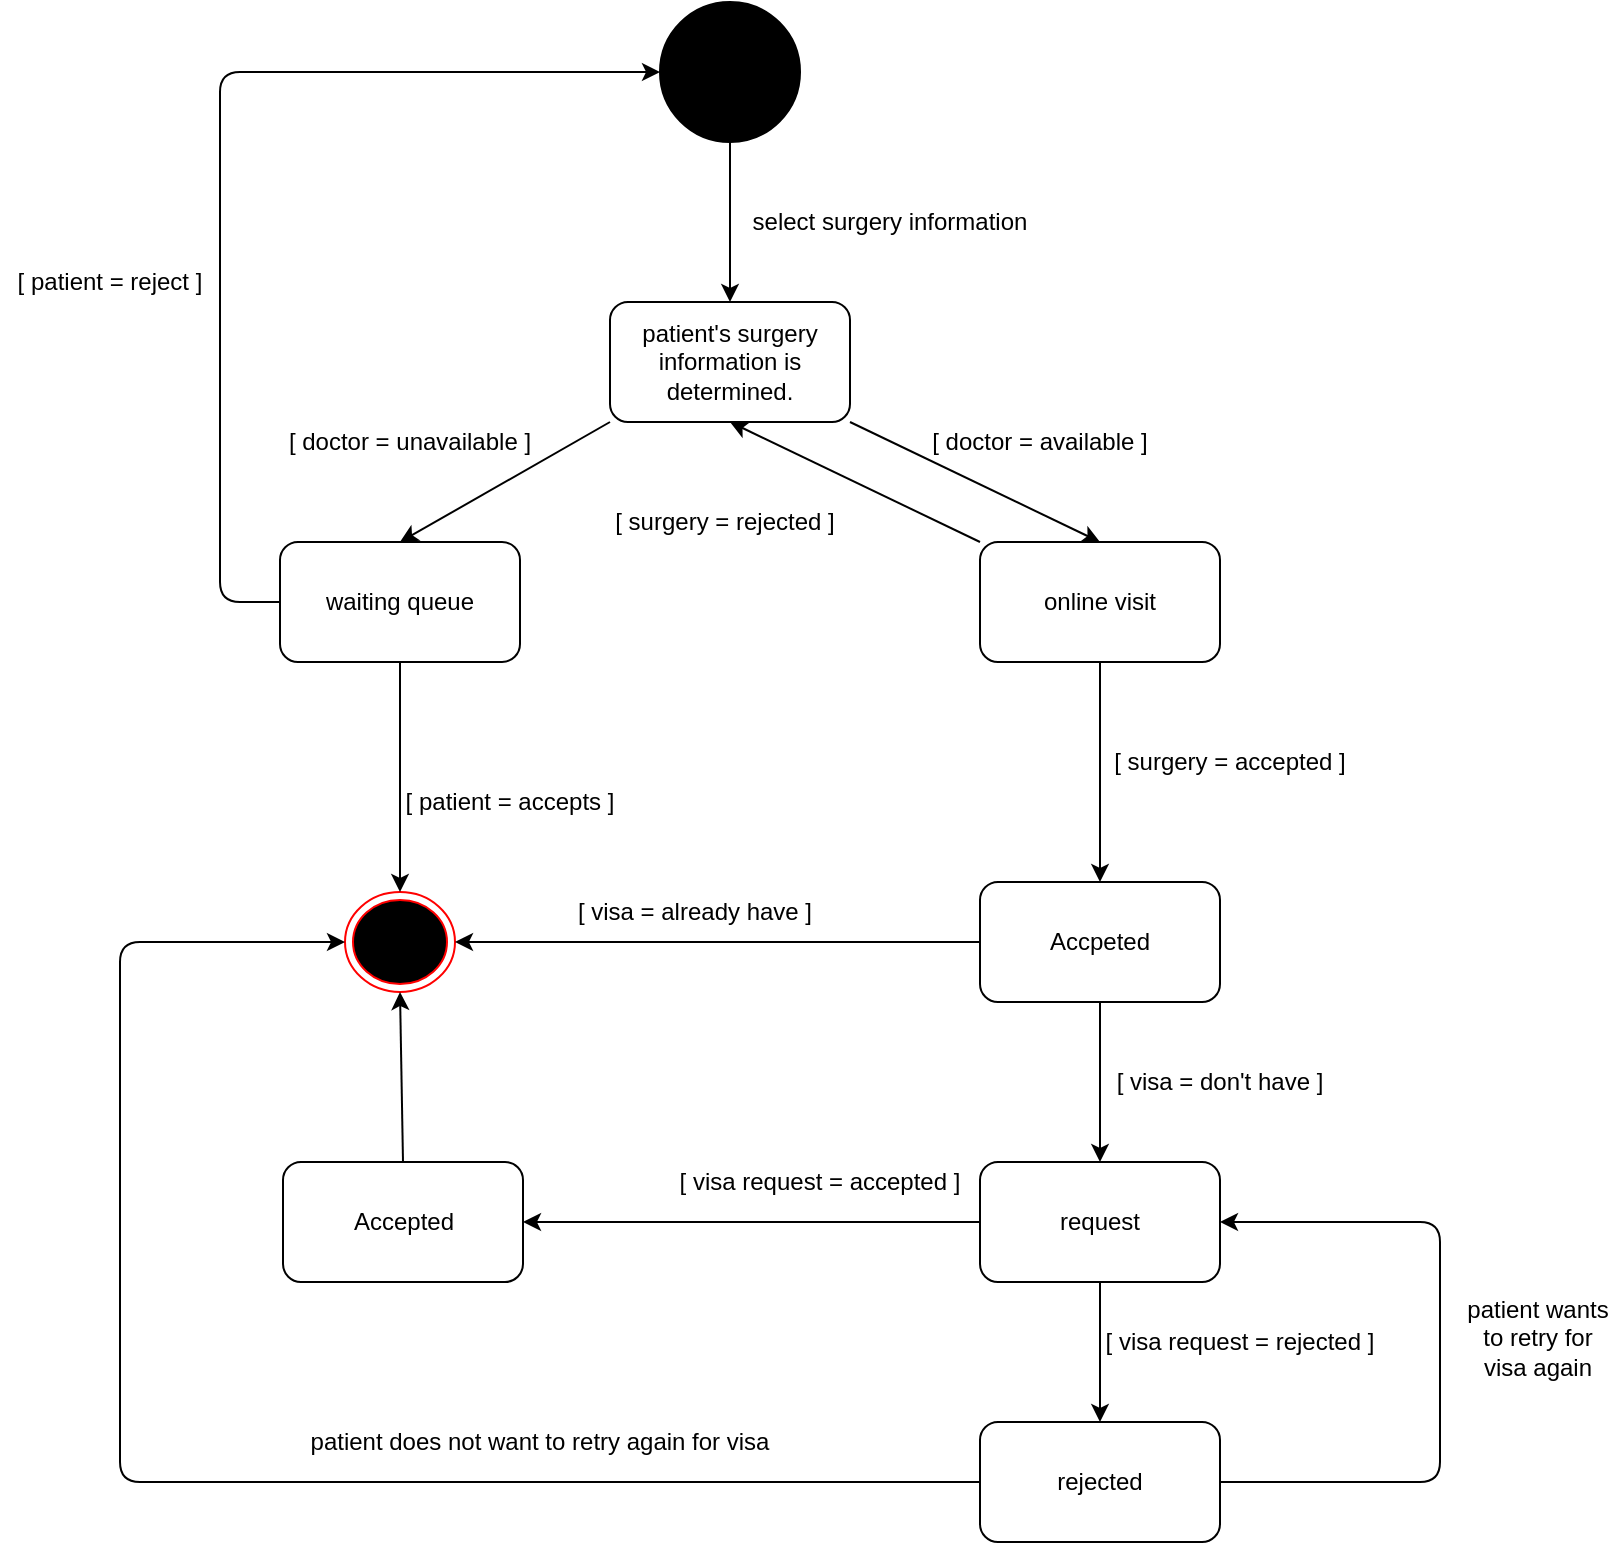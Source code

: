 <mxfile version="12.4.2" type="device" pages="1"><diagram id="c5cTgcAtGElOM9iD5x_S" name="Page-1"><mxGraphModel dx="1355" dy="729" grid="1" gridSize="10" guides="1" tooltips="1" connect="1" arrows="1" fold="1" page="1" pageScale="1" pageWidth="850" pageHeight="1100" math="0" shadow="0"><root><mxCell id="0"/><mxCell id="1" parent="0"/><mxCell id="tSpEjb2bcjFRHwfGGH_x-11" value="" style="ellipse;whiteSpace=wrap;html=1;aspect=fixed;strokeColor=#000000;fillColor=#000000;" parent="1" vertex="1"><mxGeometry x="360" y="80" width="70" height="70" as="geometry"/></mxCell><mxCell id="tSpEjb2bcjFRHwfGGH_x-12" value="" style="endArrow=classic;html=1;exitX=0.5;exitY=1;exitDx=0;exitDy=0;entryX=0.5;entryY=0;entryDx=0;entryDy=0;" parent="1" source="tSpEjb2bcjFRHwfGGH_x-11" target="tSpEjb2bcjFRHwfGGH_x-14" edge="1"><mxGeometry width="50" height="50" relative="1" as="geometry"><mxPoint x="380" y="320" as="sourcePoint"/><mxPoint x="395" y="250" as="targetPoint"/></mxGeometry></mxCell><mxCell id="tSpEjb2bcjFRHwfGGH_x-13" value="select surgery information" style="text;html=1;strokeColor=none;fillColor=none;align=center;verticalAlign=middle;whiteSpace=wrap;rounded=0;" parent="1" vertex="1"><mxGeometry x="400" y="180" width="150" height="20" as="geometry"/></mxCell><mxCell id="tSpEjb2bcjFRHwfGGH_x-14" value="patient's surgery information is determined." style="rounded=1;whiteSpace=wrap;html=1;strokeColor=#000000;fillColor=#FFFFFF;" parent="1" vertex="1"><mxGeometry x="335" y="230" width="120" height="60" as="geometry"/></mxCell><mxCell id="tSpEjb2bcjFRHwfGGH_x-15" style="edgeStyle=orthogonalEdgeStyle;rounded=0;orthogonalLoop=1;jettySize=auto;html=1;exitX=0.5;exitY=1;exitDx=0;exitDy=0;" parent="1" source="tSpEjb2bcjFRHwfGGH_x-14" target="tSpEjb2bcjFRHwfGGH_x-14" edge="1"><mxGeometry relative="1" as="geometry"/></mxCell><mxCell id="tSpEjb2bcjFRHwfGGH_x-16" value="" style="endArrow=classic;html=1;exitX=1;exitY=1;exitDx=0;exitDy=0;entryX=0.5;entryY=0;entryDx=0;entryDy=0;" parent="1" source="tSpEjb2bcjFRHwfGGH_x-14" target="tSpEjb2bcjFRHwfGGH_x-18" edge="1"><mxGeometry width="50" height="50" relative="1" as="geometry"><mxPoint x="520" y="400" as="sourcePoint"/><mxPoint x="570" y="350" as="targetPoint"/></mxGeometry></mxCell><mxCell id="tSpEjb2bcjFRHwfGGH_x-17" value="[ doctor = available ]" style="text;html=1;strokeColor=none;fillColor=none;align=center;verticalAlign=middle;whiteSpace=wrap;rounded=0;" parent="1" vertex="1"><mxGeometry x="480" y="290" width="140" height="20" as="geometry"/></mxCell><mxCell id="tSpEjb2bcjFRHwfGGH_x-18" value="online visit" style="rounded=1;whiteSpace=wrap;html=1;strokeColor=#000000;fillColor=#FFFFFF;" parent="1" vertex="1"><mxGeometry x="520" y="350" width="120" height="60" as="geometry"/></mxCell><mxCell id="tSpEjb2bcjFRHwfGGH_x-19" value="" style="endArrow=classic;html=1;exitX=0;exitY=1;exitDx=0;exitDy=0;entryX=0.5;entryY=0;entryDx=0;entryDy=0;" parent="1" source="tSpEjb2bcjFRHwfGGH_x-14" target="tSpEjb2bcjFRHwfGGH_x-20" edge="1"><mxGeometry width="50" height="50" relative="1" as="geometry"><mxPoint x="360" y="410" as="sourcePoint"/><mxPoint x="210" y="350" as="targetPoint"/></mxGeometry></mxCell><mxCell id="tSpEjb2bcjFRHwfGGH_x-20" value="waiting queue" style="rounded=1;whiteSpace=wrap;html=1;strokeColor=#000000;fillColor=#FFFFFF;" parent="1" vertex="1"><mxGeometry x="170" y="350" width="120" height="60" as="geometry"/></mxCell><mxCell id="tSpEjb2bcjFRHwfGGH_x-21" value="[ doctor = unavailable ]" style="text;html=1;strokeColor=none;fillColor=none;align=center;verticalAlign=middle;whiteSpace=wrap;rounded=0;" parent="1" vertex="1"><mxGeometry x="170" y="290" width="130" height="20" as="geometry"/></mxCell><mxCell id="tSpEjb2bcjFRHwfGGH_x-22" value="" style="endArrow=classic;html=1;exitX=0.5;exitY=1;exitDx=0;exitDy=0;entryX=0.5;entryY=0;entryDx=0;entryDy=0;" parent="1" source="tSpEjb2bcjFRHwfGGH_x-18" target="tSpEjb2bcjFRHwfGGH_x-23" edge="1"><mxGeometry width="50" height="50" relative="1" as="geometry"><mxPoint x="660" y="510" as="sourcePoint"/><mxPoint x="750" y="480" as="targetPoint"/></mxGeometry></mxCell><mxCell id="tSpEjb2bcjFRHwfGGH_x-23" value="Accpeted" style="rounded=1;whiteSpace=wrap;html=1;strokeColor=#000000;fillColor=#FFFFFF;" parent="1" vertex="1"><mxGeometry x="520" y="520" width="120" height="60" as="geometry"/></mxCell><mxCell id="tSpEjb2bcjFRHwfGGH_x-24" value="[ surgery = accepted ]" style="text;html=1;strokeColor=none;fillColor=none;align=center;verticalAlign=middle;whiteSpace=wrap;rounded=0;" parent="1" vertex="1"><mxGeometry x="580" y="450" width="130" height="20" as="geometry"/></mxCell><mxCell id="tSpEjb2bcjFRHwfGGH_x-27" value="" style="ellipse;html=1;shape=endState;fillColor=#000000;strokeColor=#ff0000;" parent="1" vertex="1"><mxGeometry x="202.5" y="525" width="55" height="50" as="geometry"/></mxCell><mxCell id="tSpEjb2bcjFRHwfGGH_x-29" value="" style="endArrow=classic;html=1;exitX=0;exitY=0;exitDx=0;exitDy=0;entryX=0.5;entryY=1;entryDx=0;entryDy=0;" parent="1" source="tSpEjb2bcjFRHwfGGH_x-18" target="tSpEjb2bcjFRHwfGGH_x-14" edge="1"><mxGeometry width="50" height="50" relative="1" as="geometry"><mxPoint x="440" y="520" as="sourcePoint"/><mxPoint x="490" y="470" as="targetPoint"/></mxGeometry></mxCell><mxCell id="tSpEjb2bcjFRHwfGGH_x-30" value="[ surgery = rejected ]" style="text;html=1;strokeColor=none;fillColor=none;align=center;verticalAlign=middle;whiteSpace=wrap;rounded=0;" parent="1" vertex="1"><mxGeometry x="330" y="330" width="125" height="20" as="geometry"/></mxCell><mxCell id="tSpEjb2bcjFRHwfGGH_x-33" value="[ patient = accepts ]" style="text;html=1;strokeColor=none;fillColor=none;align=center;verticalAlign=middle;whiteSpace=wrap;rounded=0;" parent="1" vertex="1"><mxGeometry x="230" y="470" width="110" height="20" as="geometry"/></mxCell><mxCell id="tSpEjb2bcjFRHwfGGH_x-36" value="" style="endArrow=classic;html=1;exitX=0.5;exitY=1;exitDx=0;exitDy=0;entryX=0.5;entryY=0;entryDx=0;entryDy=0;" parent="1" source="tSpEjb2bcjFRHwfGGH_x-20" target="tSpEjb2bcjFRHwfGGH_x-27" edge="1"><mxGeometry width="50" height="50" relative="1" as="geometry"><mxPoint x="260" y="590" as="sourcePoint"/><mxPoint x="310" y="540" as="targetPoint"/></mxGeometry></mxCell><mxCell id="tSpEjb2bcjFRHwfGGH_x-37" value="" style="endArrow=classic;html=1;exitX=0;exitY=0.5;exitDx=0;exitDy=0;entryX=0;entryY=0.5;entryDx=0;entryDy=0;" parent="1" source="tSpEjb2bcjFRHwfGGH_x-20" target="tSpEjb2bcjFRHwfGGH_x-11" edge="1"><mxGeometry width="50" height="50" relative="1" as="geometry"><mxPoint x="30" y="360" as="sourcePoint"/><mxPoint x="80" y="120" as="targetPoint"/><Array as="points"><mxPoint x="140" y="380"/><mxPoint x="140" y="115"/></Array></mxGeometry></mxCell><mxCell id="tSpEjb2bcjFRHwfGGH_x-38" value="[ patient = reject ]" style="text;html=1;strokeColor=none;fillColor=none;align=center;verticalAlign=middle;whiteSpace=wrap;rounded=0;" parent="1" vertex="1"><mxGeometry x="30" y="210" width="110" height="20" as="geometry"/></mxCell><mxCell id="YrAymuEU3sWlx5j5wu_X-2" value="" style="endArrow=classic;html=1;exitX=0;exitY=0.5;exitDx=0;exitDy=0;entryX=1;entryY=0.5;entryDx=0;entryDy=0;" edge="1" parent="1" source="tSpEjb2bcjFRHwfGGH_x-23" target="tSpEjb2bcjFRHwfGGH_x-27"><mxGeometry width="50" height="50" relative="1" as="geometry"><mxPoint x="370" y="590" as="sourcePoint"/><mxPoint x="420" y="540" as="targetPoint"/></mxGeometry></mxCell><mxCell id="YrAymuEU3sWlx5j5wu_X-3" value="[ visa = already have ]" style="text;html=1;strokeColor=none;fillColor=none;align=center;verticalAlign=middle;whiteSpace=wrap;rounded=0;" vertex="1" parent="1"><mxGeometry x="310" y="525" width="135" height="20" as="geometry"/></mxCell><mxCell id="YrAymuEU3sWlx5j5wu_X-4" value="" style="endArrow=classic;html=1;exitX=0.5;exitY=1;exitDx=0;exitDy=0;entryX=0.5;entryY=0;entryDx=0;entryDy=0;" edge="1" parent="1" source="tSpEjb2bcjFRHwfGGH_x-23" target="YrAymuEU3sWlx5j5wu_X-6"><mxGeometry width="50" height="50" relative="1" as="geometry"><mxPoint x="430" y="730" as="sourcePoint"/><mxPoint x="580" y="660" as="targetPoint"/></mxGeometry></mxCell><mxCell id="YrAymuEU3sWlx5j5wu_X-5" value="[ visa = don't have ]" style="text;html=1;strokeColor=none;fillColor=none;align=center;verticalAlign=middle;whiteSpace=wrap;rounded=0;" vertex="1" parent="1"><mxGeometry x="580" y="610" width="120" height="20" as="geometry"/></mxCell><mxCell id="YrAymuEU3sWlx5j5wu_X-6" value="request" style="rounded=1;whiteSpace=wrap;html=1;" vertex="1" parent="1"><mxGeometry x="520" y="660" width="120" height="60" as="geometry"/></mxCell><mxCell id="YrAymuEU3sWlx5j5wu_X-7" value="" style="endArrow=classic;html=1;exitX=0.5;exitY=1;exitDx=0;exitDy=0;entryX=0.5;entryY=0;entryDx=0;entryDy=0;" edge="1" parent="1" source="YrAymuEU3sWlx5j5wu_X-6" target="YrAymuEU3sWlx5j5wu_X-8"><mxGeometry width="50" height="50" relative="1" as="geometry"><mxPoint x="580" y="800" as="sourcePoint"/><mxPoint x="580" y="790" as="targetPoint"/></mxGeometry></mxCell><mxCell id="YrAymuEU3sWlx5j5wu_X-8" value="rejected" style="rounded=1;whiteSpace=wrap;html=1;" vertex="1" parent="1"><mxGeometry x="520" y="790" width="120" height="60" as="geometry"/></mxCell><mxCell id="YrAymuEU3sWlx5j5wu_X-9" value="[ visa request = rejected ]" style="text;html=1;strokeColor=none;fillColor=none;align=center;verticalAlign=middle;whiteSpace=wrap;rounded=0;" vertex="1" parent="1"><mxGeometry x="580" y="740" width="140" height="20" as="geometry"/></mxCell><mxCell id="YrAymuEU3sWlx5j5wu_X-10" value="" style="endArrow=classic;html=1;exitX=1;exitY=0.5;exitDx=0;exitDy=0;entryX=1;entryY=0.5;entryDx=0;entryDy=0;" edge="1" parent="1" source="YrAymuEU3sWlx5j5wu_X-8" target="YrAymuEU3sWlx5j5wu_X-6"><mxGeometry width="50" height="50" relative="1" as="geometry"><mxPoint x="710" y="860" as="sourcePoint"/><mxPoint x="760" y="810" as="targetPoint"/><Array as="points"><mxPoint x="750" y="820"/><mxPoint x="750" y="690"/></Array></mxGeometry></mxCell><mxCell id="YrAymuEU3sWlx5j5wu_X-11" value="patient wants to retry for visa again" style="text;html=1;strokeColor=none;fillColor=none;align=center;verticalAlign=middle;whiteSpace=wrap;rounded=0;" vertex="1" parent="1"><mxGeometry x="759" y="738" width="80" height="20" as="geometry"/></mxCell><mxCell id="YrAymuEU3sWlx5j5wu_X-12" value="Accepted" style="rounded=1;whiteSpace=wrap;html=1;" vertex="1" parent="1"><mxGeometry x="171.5" y="660" width="120" height="60" as="geometry"/></mxCell><mxCell id="YrAymuEU3sWlx5j5wu_X-13" value="" style="endArrow=classic;html=1;exitX=0;exitY=0.5;exitDx=0;exitDy=0;entryX=1;entryY=0.5;entryDx=0;entryDy=0;" edge="1" parent="1" source="YrAymuEU3sWlx5j5wu_X-6" target="YrAymuEU3sWlx5j5wu_X-12"><mxGeometry width="50" height="50" relative="1" as="geometry"><mxPoint x="310" y="780" as="sourcePoint"/><mxPoint x="360" y="730" as="targetPoint"/></mxGeometry></mxCell><mxCell id="YrAymuEU3sWlx5j5wu_X-14" value="[ visa request = accepted ]" style="text;html=1;strokeColor=none;fillColor=none;align=center;verticalAlign=middle;whiteSpace=wrap;rounded=0;" vertex="1" parent="1"><mxGeometry x="360" y="660" width="160" height="20" as="geometry"/></mxCell><mxCell id="YrAymuEU3sWlx5j5wu_X-15" value="" style="endArrow=classic;html=1;exitX=0.5;exitY=0;exitDx=0;exitDy=0;entryX=0.5;entryY=1;entryDx=0;entryDy=0;" edge="1" parent="1" source="YrAymuEU3sWlx5j5wu_X-12" target="tSpEjb2bcjFRHwfGGH_x-27"><mxGeometry width="50" height="50" relative="1" as="geometry"><mxPoint x="130" y="660" as="sourcePoint"/><mxPoint x="180" y="610" as="targetPoint"/></mxGeometry></mxCell><mxCell id="YrAymuEU3sWlx5j5wu_X-16" value="" style="endArrow=classic;html=1;exitX=0;exitY=0.5;exitDx=0;exitDy=0;entryX=0;entryY=0.5;entryDx=0;entryDy=0;" edge="1" parent="1" source="YrAymuEU3sWlx5j5wu_X-8" target="tSpEjb2bcjFRHwfGGH_x-27"><mxGeometry width="50" height="50" relative="1" as="geometry"><mxPoint x="340" y="840" as="sourcePoint"/><mxPoint x="390" y="790" as="targetPoint"/><Array as="points"><mxPoint x="90" y="820"/><mxPoint x="90" y="550"/></Array></mxGeometry></mxCell><mxCell id="YrAymuEU3sWlx5j5wu_X-17" value="patient does not want to retry again for visa" style="text;html=1;strokeColor=none;fillColor=none;align=center;verticalAlign=middle;whiteSpace=wrap;rounded=0;" vertex="1" parent="1"><mxGeometry x="170" y="790" width="260" height="20" as="geometry"/></mxCell></root></mxGraphModel></diagram></mxfile>